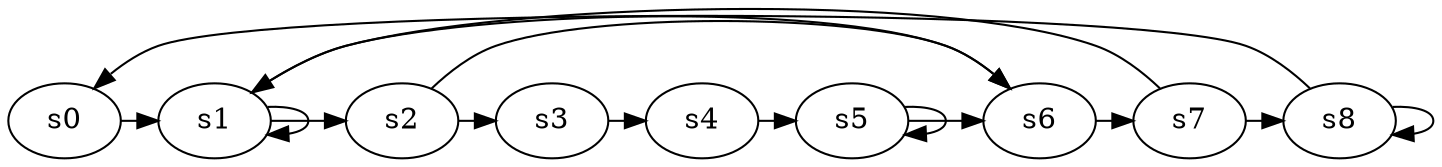 digraph game_0559_cycle_9 {
    s0 [name="s0", player=0];
    s1 [name="s1", player=0];
    s2 [name="s2", player=0];
    s3 [name="s3", player=0];
    s4 [name="s4", player=0];
    s5 [name="s5", player=1];
    s6 [name="s6", player=1, target=1];
    s7 [name="s7", player=0];
    s8 [name="s8", player=0];

    s0 -> s1 [constraint="time % 7 == 2"];
    s1 -> s2 [constraint="time == 9 || time == 13 || time == 15 || time == 17 || time == 20"];
    s2 -> s3 [constraint="time == 3 || time == 8 || time == 12 || time == 16 || time == 17 || time == 24"];
    s3 -> s4 [constraint="!(time % 3 == 0)"];
    s4 -> s5 [constraint="!(time % 3 == 0)"];
    s5 -> s6 [constraint="time % 3 == 0"];
    s6 -> s7 [constraint="time % 3 == 0 || time % 3 == 2"];
    s7 -> s8 [constraint="time % 4 == 0"];
    s8 -> s0 [constraint="time % 6 == 0"];
    s1 -> s1 [constraint="time % 3 == 0"];
    s1 -> s6 [constraint="time == 3 || time == 5 || time == 12"];
    s2 -> s6 [constraint="time == 9"];
    s5 -> s5 [constraint="time % 3 == 0"];
    s7 -> s1 [constraint="time == 1 || time == 6 || time == 12"];
    s8 -> s8 [constraint="time % 3 == 0"];
}
